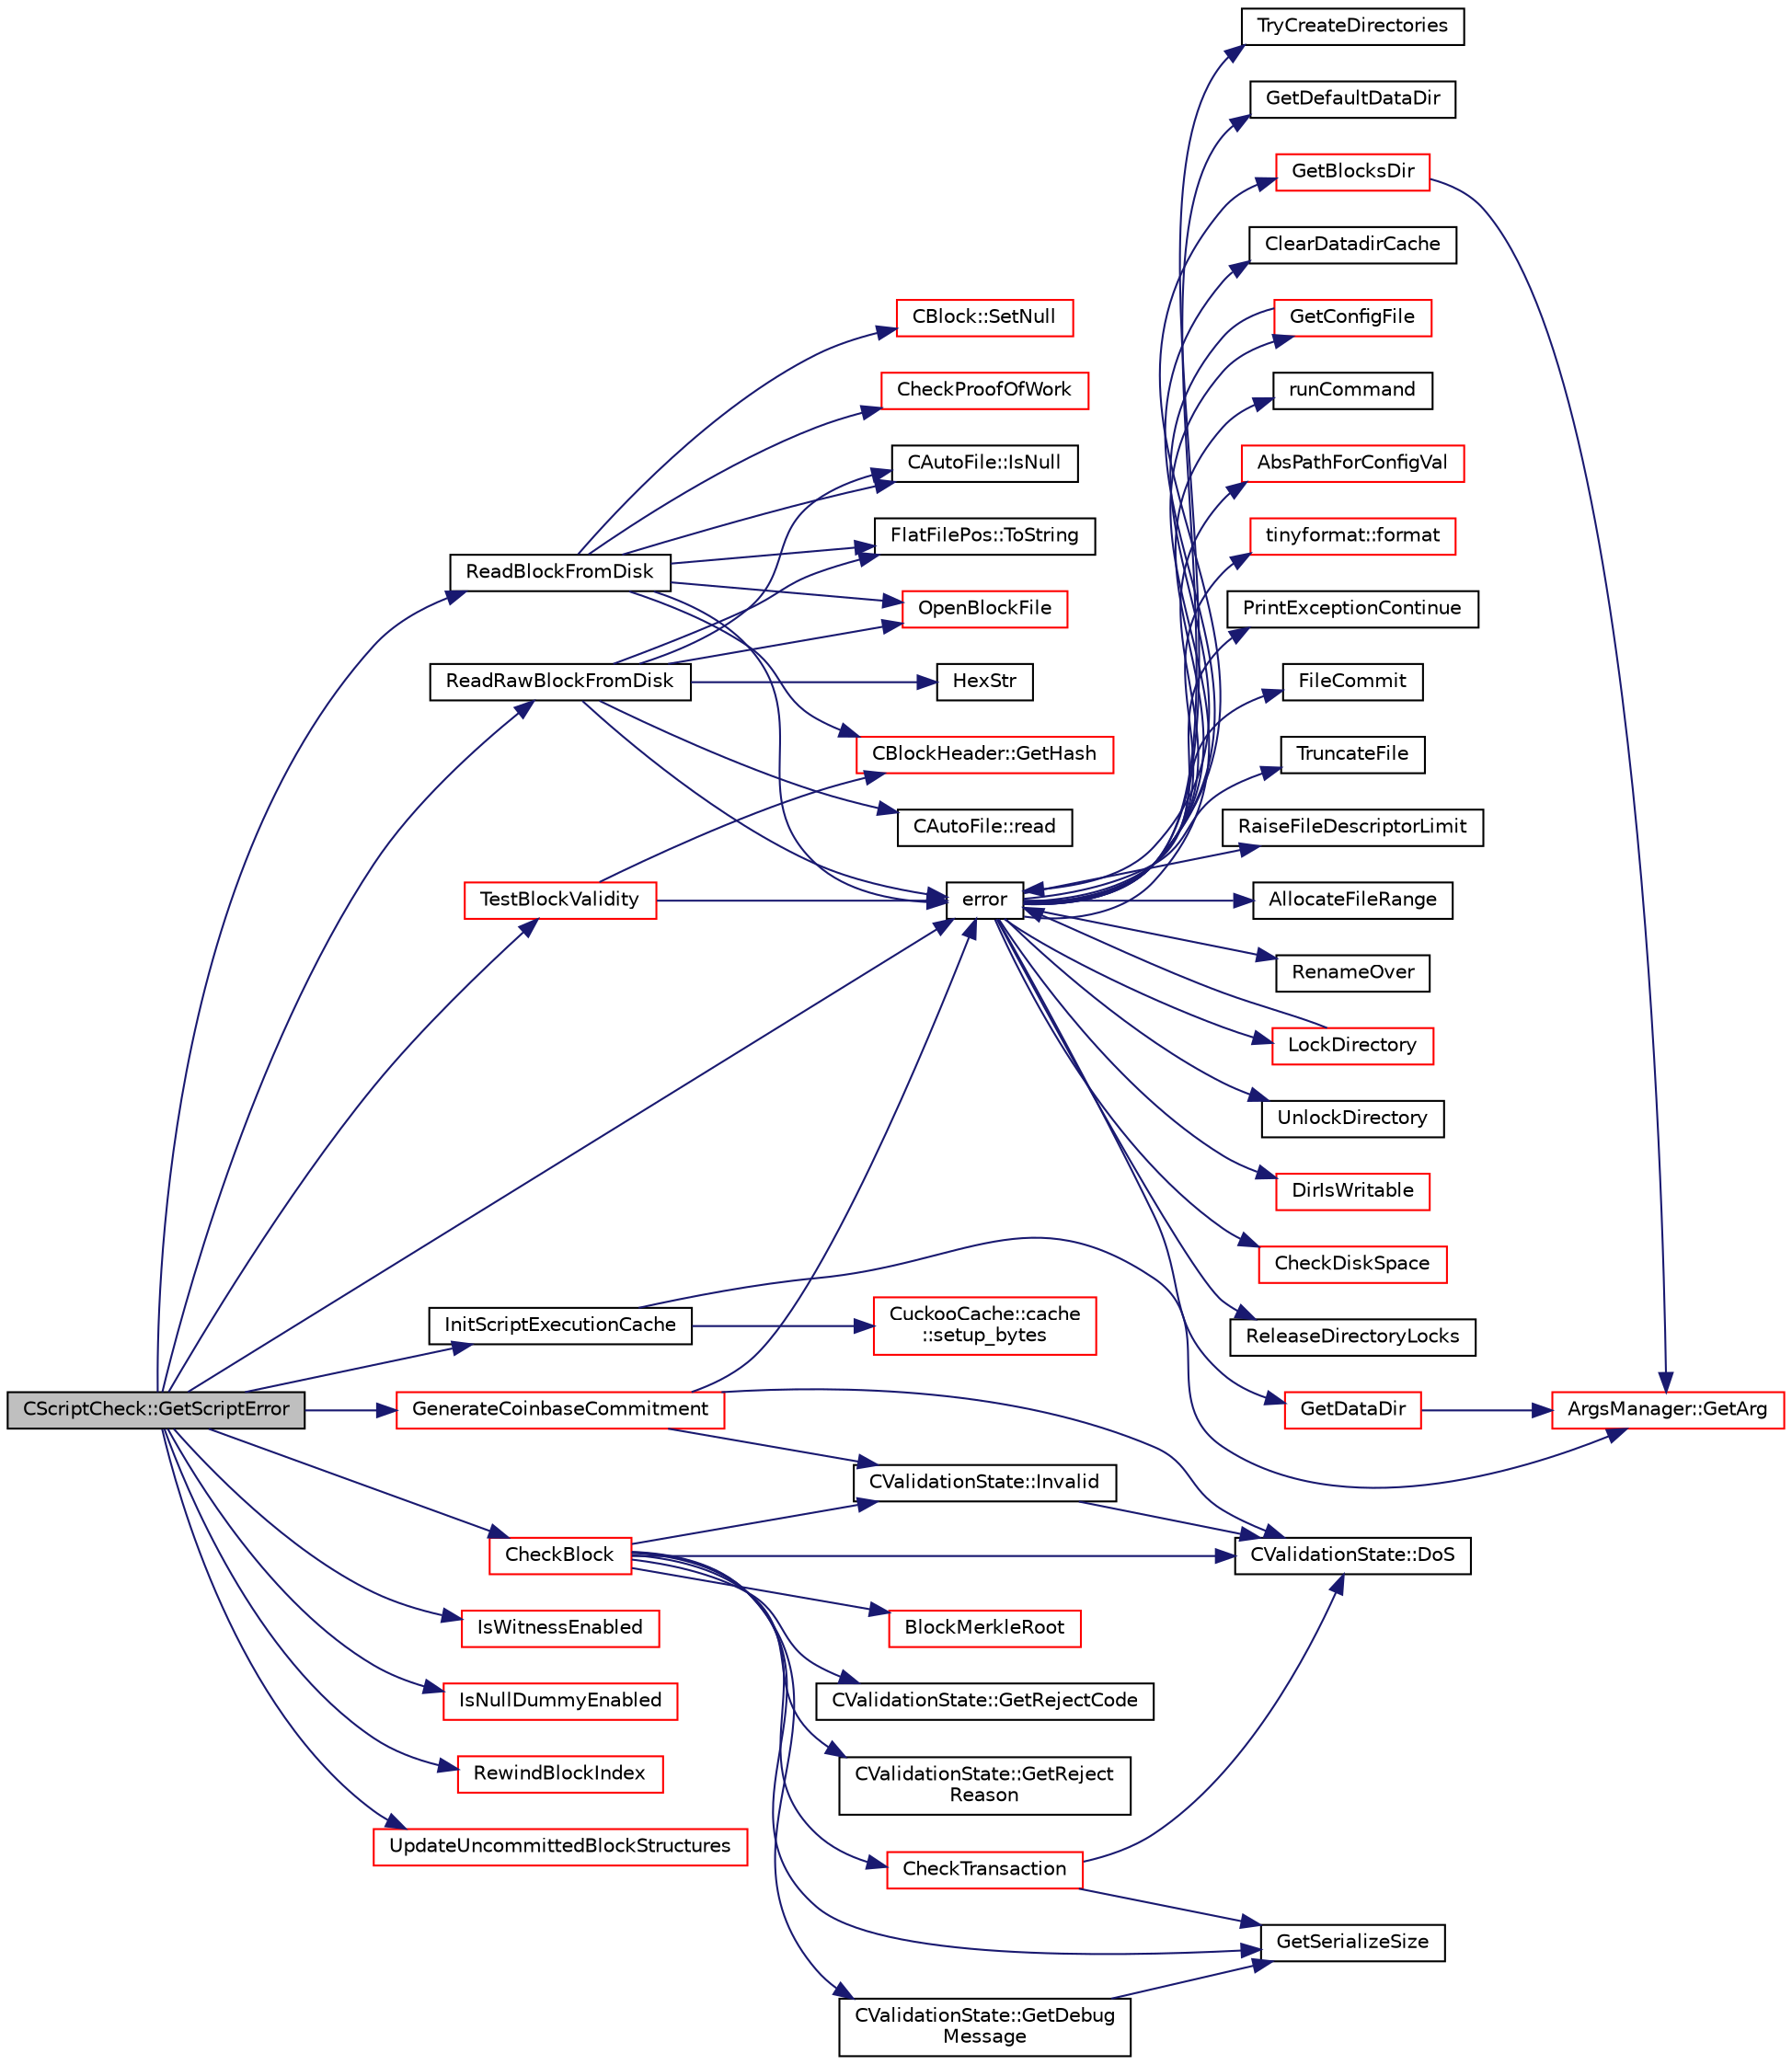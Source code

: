 digraph "CScriptCheck::GetScriptError"
{
  edge [fontname="Helvetica",fontsize="10",labelfontname="Helvetica",labelfontsize="10"];
  node [fontname="Helvetica",fontsize="10",shape=record];
  rankdir="LR";
  Node1 [label="CScriptCheck::GetScriptError",height=0.2,width=0.4,color="black", fillcolor="grey75", style="filled", fontcolor="black"];
  Node1 -> Node2 [color="midnightblue",fontsize="10",style="solid",fontname="Helvetica"];
  Node2 [label="error",height=0.2,width=0.4,color="black", fillcolor="white", style="filled",URL="$system_8h.html#a0605c886f88f190fa6a51ae07ca7558a"];
  Node2 -> Node3 [color="midnightblue",fontsize="10",style="solid",fontname="Helvetica"];
  Node3 [label="tinyformat::format",height=0.2,width=0.4,color="red", fillcolor="white", style="filled",URL="$namespacetinyformat.html#ad784060b98bfd4f1b3089fbb7686a676",tooltip="Format list of arguments to the stream according to given format string. "];
  Node2 -> Node4 [color="midnightblue",fontsize="10",style="solid",fontname="Helvetica"];
  Node4 [label="PrintExceptionContinue",height=0.2,width=0.4,color="black", fillcolor="white", style="filled",URL="$system_8h.html#aaada8c5faa502eb0c33fc01294955db8"];
  Node2 -> Node5 [color="midnightblue",fontsize="10",style="solid",fontname="Helvetica"];
  Node5 [label="FileCommit",height=0.2,width=0.4,color="black", fillcolor="white", style="filled",URL="$system_8h.html#aedd7d9ab25c6cfb8c81a4aaa917b104e"];
  Node2 -> Node6 [color="midnightblue",fontsize="10",style="solid",fontname="Helvetica"];
  Node6 [label="TruncateFile",height=0.2,width=0.4,color="black", fillcolor="white", style="filled",URL="$system_8h.html#acb8d6b822bc1bfa609bf43bbac1a0d44"];
  Node2 -> Node7 [color="midnightblue",fontsize="10",style="solid",fontname="Helvetica"];
  Node7 [label="RaiseFileDescriptorLimit",height=0.2,width=0.4,color="black", fillcolor="white", style="filled",URL="$system_8h.html#a756a5c49a4bb607d16d9842f8f3ede4f",tooltip="this function tries to raise the file descriptor limit to the requested number. "];
  Node2 -> Node8 [color="midnightblue",fontsize="10",style="solid",fontname="Helvetica"];
  Node8 [label="AllocateFileRange",height=0.2,width=0.4,color="black", fillcolor="white", style="filled",URL="$system_8h.html#a91c763bffc49cf7ed8d45cc44870e55c",tooltip="this function tries to make a particular range of a file allocated (corresponding to disk space) it i..."];
  Node2 -> Node9 [color="midnightblue",fontsize="10",style="solid",fontname="Helvetica"];
  Node9 [label="RenameOver",height=0.2,width=0.4,color="black", fillcolor="white", style="filled",URL="$system_8h.html#a579657da2b55b131ecd453bf1b0d2314"];
  Node2 -> Node10 [color="midnightblue",fontsize="10",style="solid",fontname="Helvetica"];
  Node10 [label="LockDirectory",height=0.2,width=0.4,color="red", fillcolor="white", style="filled",URL="$system_8h.html#a9f16e26cc90b17ed75fcbbe7ce75e7c3"];
  Node10 -> Node2 [color="midnightblue",fontsize="10",style="solid",fontname="Helvetica"];
  Node2 -> Node11 [color="midnightblue",fontsize="10",style="solid",fontname="Helvetica"];
  Node11 [label="UnlockDirectory",height=0.2,width=0.4,color="black", fillcolor="white", style="filled",URL="$system_8h.html#a3e9e4ea96c8d168ad5b7d1428780418b"];
  Node2 -> Node12 [color="midnightblue",fontsize="10",style="solid",fontname="Helvetica"];
  Node12 [label="DirIsWritable",height=0.2,width=0.4,color="red", fillcolor="white", style="filled",URL="$system_8h.html#a4d79c90e36d7957a773336ec3d55a842"];
  Node2 -> Node13 [color="midnightblue",fontsize="10",style="solid",fontname="Helvetica"];
  Node13 [label="CheckDiskSpace",height=0.2,width=0.4,color="red", fillcolor="white", style="filled",URL="$system_8h.html#ad3146bd0d098c155f18c731c29814ae9"];
  Node2 -> Node14 [color="midnightblue",fontsize="10",style="solid",fontname="Helvetica"];
  Node14 [label="ReleaseDirectoryLocks",height=0.2,width=0.4,color="black", fillcolor="white", style="filled",URL="$system_8h.html#a851fa89def443bac9d04ddb908cb91bb",tooltip="Release all directory locks. "];
  Node2 -> Node15 [color="midnightblue",fontsize="10",style="solid",fontname="Helvetica"];
  Node15 [label="TryCreateDirectories",height=0.2,width=0.4,color="black", fillcolor="white", style="filled",URL="$system_8h.html#a9042a919d837da9d97311a0c460c597c",tooltip="Ignores exceptions thrown by Boost&#39;s create_directories if the requested directory exists..."];
  Node2 -> Node16 [color="midnightblue",fontsize="10",style="solid",fontname="Helvetica"];
  Node16 [label="GetDefaultDataDir",height=0.2,width=0.4,color="black", fillcolor="white", style="filled",URL="$system_8h.html#a15cb85964fe08c264605537f44570d3c"];
  Node2 -> Node17 [color="midnightblue",fontsize="10",style="solid",fontname="Helvetica"];
  Node17 [label="GetBlocksDir",height=0.2,width=0.4,color="red", fillcolor="white", style="filled",URL="$system_8h.html#ad04024054d5b0cafa53288c7207de4cb"];
  Node17 -> Node18 [color="midnightblue",fontsize="10",style="solid",fontname="Helvetica"];
  Node18 [label="ArgsManager::GetArg",height=0.2,width=0.4,color="red", fillcolor="white", style="filled",URL="$class_args_manager.html#a565c101a8d753ca2d71c7069a9d411c1",tooltip="Return string argument or default value. "];
  Node2 -> Node19 [color="midnightblue",fontsize="10",style="solid",fontname="Helvetica"];
  Node19 [label="GetDataDir",height=0.2,width=0.4,color="red", fillcolor="white", style="filled",URL="$system_8h.html#abb63dfb710832aefb746933af05198d4"];
  Node19 -> Node18 [color="midnightblue",fontsize="10",style="solid",fontname="Helvetica"];
  Node2 -> Node20 [color="midnightblue",fontsize="10",style="solid",fontname="Helvetica"];
  Node20 [label="ClearDatadirCache",height=0.2,width=0.4,color="black", fillcolor="white", style="filled",URL="$system_8h.html#abfb50dfe077aced7591f2aba601f605d"];
  Node2 -> Node21 [color="midnightblue",fontsize="10",style="solid",fontname="Helvetica"];
  Node21 [label="GetConfigFile",height=0.2,width=0.4,color="red", fillcolor="white", style="filled",URL="$system_8h.html#aa634f312705d4811dfa2a5392bddf6cf"];
  Node21 -> Node2 [color="midnightblue",fontsize="10",style="solid",fontname="Helvetica"];
  Node2 -> Node22 [color="midnightblue",fontsize="10",style="solid",fontname="Helvetica"];
  Node22 [label="runCommand",height=0.2,width=0.4,color="black", fillcolor="white", style="filled",URL="$system_8h.html#aa803aa631ab8b4bd79fa9d7b2172bf9a"];
  Node2 -> Node23 [color="midnightblue",fontsize="10",style="solid",fontname="Helvetica"];
  Node23 [label="AbsPathForConfigVal",height=0.2,width=0.4,color="red", fillcolor="white", style="filled",URL="$system_8h.html#a95a1d5584353ab05e85da8b0e8844c95",tooltip="Most paths passed as configuration arguments are treated as relative to the datadir if they are not a..."];
  Node1 -> Node24 [color="midnightblue",fontsize="10",style="solid",fontname="Helvetica"];
  Node24 [label="InitScriptExecutionCache",height=0.2,width=0.4,color="black", fillcolor="white", style="filled",URL="$validation_8h.html#a8404f26b97eec49682f6c6b64a3c8930",tooltip="Initializes the script-execution cache. "];
  Node24 -> Node18 [color="midnightblue",fontsize="10",style="solid",fontname="Helvetica"];
  Node24 -> Node25 [color="midnightblue",fontsize="10",style="solid",fontname="Helvetica"];
  Node25 [label="CuckooCache::cache\l::setup_bytes",height=0.2,width=0.4,color="red", fillcolor="white", style="filled",URL="$class_cuckoo_cache_1_1cache.html#a835c482796c27ae4f3fd5d01173678a3",tooltip="setup_bytes is a convenience function which accounts for internal memory usage when deciding how many..."];
  Node1 -> Node26 [color="midnightblue",fontsize="10",style="solid",fontname="Helvetica"];
  Node26 [label="ReadBlockFromDisk",height=0.2,width=0.4,color="black", fillcolor="white", style="filled",URL="$validation_8h.html#a8d4763871935857a7842b45e717f040f",tooltip="Functions for disk access for blocks. "];
  Node26 -> Node27 [color="midnightblue",fontsize="10",style="solid",fontname="Helvetica"];
  Node27 [label="CBlock::SetNull",height=0.2,width=0.4,color="red", fillcolor="white", style="filled",URL="$class_c_block.html#a0410d7ba8d60679c4cf364b82ffffea5"];
  Node26 -> Node28 [color="midnightblue",fontsize="10",style="solid",fontname="Helvetica"];
  Node28 [label="OpenBlockFile",height=0.2,width=0.4,color="red", fillcolor="white", style="filled",URL="$validation_8cpp.html#aac7e1bb669f3440e23161fe4cb0d5a89",tooltip="Open a block file (blk?????.dat) "];
  Node26 -> Node29 [color="midnightblue",fontsize="10",style="solid",fontname="Helvetica"];
  Node29 [label="CAutoFile::IsNull",height=0.2,width=0.4,color="black", fillcolor="white", style="filled",URL="$class_c_auto_file.html#a78d666b1ef5dff5fd3f4ee33692b6d1d",tooltip="Return true if the wrapped FILE* is nullptr, false otherwise. "];
  Node26 -> Node2 [color="midnightblue",fontsize="10",style="solid",fontname="Helvetica"];
  Node26 -> Node30 [color="midnightblue",fontsize="10",style="solid",fontname="Helvetica"];
  Node30 [label="FlatFilePos::ToString",height=0.2,width=0.4,color="black", fillcolor="white", style="filled",URL="$struct_flat_file_pos.html#ab9288887a48cf6e72f18f7540f66e484"];
  Node26 -> Node31 [color="midnightblue",fontsize="10",style="solid",fontname="Helvetica"];
  Node31 [label="CheckProofOfWork",height=0.2,width=0.4,color="red", fillcolor="white", style="filled",URL="$pow_8cpp.html#a4e1129d7ab72643eb7e830f7f72953d7",tooltip="Check whether a block hash satisfies the proof-of-work requirement specified by nBits. "];
  Node26 -> Node32 [color="midnightblue",fontsize="10",style="solid",fontname="Helvetica"];
  Node32 [label="CBlockHeader::GetHash",height=0.2,width=0.4,color="red", fillcolor="white", style="filled",URL="$class_c_block_header.html#ae1165e54882d364b030fb33673d64dbd"];
  Node1 -> Node33 [color="midnightblue",fontsize="10",style="solid",fontname="Helvetica"];
  Node33 [label="ReadRawBlockFromDisk",height=0.2,width=0.4,color="black", fillcolor="white", style="filled",URL="$validation_8h.html#a82efd42208f8718e10333487085ba497"];
  Node33 -> Node28 [color="midnightblue",fontsize="10",style="solid",fontname="Helvetica"];
  Node33 -> Node29 [color="midnightblue",fontsize="10",style="solid",fontname="Helvetica"];
  Node33 -> Node2 [color="midnightblue",fontsize="10",style="solid",fontname="Helvetica"];
  Node33 -> Node30 [color="midnightblue",fontsize="10",style="solid",fontname="Helvetica"];
  Node33 -> Node34 [color="midnightblue",fontsize="10",style="solid",fontname="Helvetica"];
  Node34 [label="HexStr",height=0.2,width=0.4,color="black", fillcolor="white", style="filled",URL="$strencodings_8h.html#af003e10d5d34c3271ca57ec79059a5ae"];
  Node33 -> Node35 [color="midnightblue",fontsize="10",style="solid",fontname="Helvetica"];
  Node35 [label="CAutoFile::read",height=0.2,width=0.4,color="black", fillcolor="white", style="filled",URL="$class_c_auto_file.html#af91597f349b40be96cb78c8242c26ada"];
  Node1 -> Node36 [color="midnightblue",fontsize="10",style="solid",fontname="Helvetica"];
  Node36 [label="CheckBlock",height=0.2,width=0.4,color="red", fillcolor="white", style="filled",URL="$validation_8h.html#adf3a2eef0a7ce0071f4d00a4ddf26943",tooltip="Functions for validating blocks and updating the block tree. "];
  Node36 -> Node37 [color="midnightblue",fontsize="10",style="solid",fontname="Helvetica"];
  Node37 [label="BlockMerkleRoot",height=0.2,width=0.4,color="red", fillcolor="white", style="filled",URL="$merkle_8cpp.html#aa6eda15268d7ec708195aed9b5d9eab3"];
  Node36 -> Node38 [color="midnightblue",fontsize="10",style="solid",fontname="Helvetica"];
  Node38 [label="CValidationState::DoS",height=0.2,width=0.4,color="black", fillcolor="white", style="filled",URL="$class_c_validation_state.html#a084ab7448f23966f0650d3ca53d0b88a"];
  Node36 -> Node39 [color="midnightblue",fontsize="10",style="solid",fontname="Helvetica"];
  Node39 [label="GetSerializeSize",height=0.2,width=0.4,color="black", fillcolor="white", style="filled",URL="$serialize_8h.html#adb5a4516b4946127a59c79d21efd61ca"];
  Node36 -> Node40 [color="midnightblue",fontsize="10",style="solid",fontname="Helvetica"];
  Node40 [label="CheckTransaction",height=0.2,width=0.4,color="red", fillcolor="white", style="filled",URL="$tx__verify_8cpp.html#ad000b1b0296726ff83196d969a85f37d",tooltip="Transaction validation functions. "];
  Node40 -> Node38 [color="midnightblue",fontsize="10",style="solid",fontname="Helvetica"];
  Node40 -> Node39 [color="midnightblue",fontsize="10",style="solid",fontname="Helvetica"];
  Node36 -> Node41 [color="midnightblue",fontsize="10",style="solid",fontname="Helvetica"];
  Node41 [label="CValidationState::Invalid",height=0.2,width=0.4,color="black", fillcolor="white", style="filled",URL="$class_c_validation_state.html#a1646cea7505a779d16ca77237ec1e621"];
  Node41 -> Node38 [color="midnightblue",fontsize="10",style="solid",fontname="Helvetica"];
  Node36 -> Node42 [color="midnightblue",fontsize="10",style="solid",fontname="Helvetica"];
  Node42 [label="CValidationState::GetRejectCode",height=0.2,width=0.4,color="black", fillcolor="white", style="filled",URL="$class_c_validation_state.html#acd7ebd36b71c43bcbce3a070fbb1dae6"];
  Node36 -> Node43 [color="midnightblue",fontsize="10",style="solid",fontname="Helvetica"];
  Node43 [label="CValidationState::GetReject\lReason",height=0.2,width=0.4,color="black", fillcolor="white", style="filled",URL="$class_c_validation_state.html#a2e7ea577adfdf90aaff44ad0fa16adde"];
  Node36 -> Node44 [color="midnightblue",fontsize="10",style="solid",fontname="Helvetica"];
  Node44 [label="CValidationState::GetDebug\lMessage",height=0.2,width=0.4,color="black", fillcolor="white", style="filled",URL="$class_c_validation_state.html#a38ff914b43901ed05654c0ac44f7e335"];
  Node44 -> Node39 [color="midnightblue",fontsize="10",style="solid",fontname="Helvetica"];
  Node1 -> Node45 [color="midnightblue",fontsize="10",style="solid",fontname="Helvetica"];
  Node45 [label="TestBlockValidity",height=0.2,width=0.4,color="red", fillcolor="white", style="filled",URL="$validation_8h.html#a0ec350d618710819b35262406646a0ab",tooltip="Check a block is completely valid from start to finish (only works on top of our current best block) ..."];
  Node45 -> Node32 [color="midnightblue",fontsize="10",style="solid",fontname="Helvetica"];
  Node45 -> Node2 [color="midnightblue",fontsize="10",style="solid",fontname="Helvetica"];
  Node1 -> Node46 [color="midnightblue",fontsize="10",style="solid",fontname="Helvetica"];
  Node46 [label="IsWitnessEnabled",height=0.2,width=0.4,color="red", fillcolor="white", style="filled",URL="$validation_8h.html#acb0226867d001d0edd267f2e4842bace",tooltip="Check whether witness commitments are required for block. "];
  Node1 -> Node47 [color="midnightblue",fontsize="10",style="solid",fontname="Helvetica"];
  Node47 [label="IsNullDummyEnabled",height=0.2,width=0.4,color="red", fillcolor="white", style="filled",URL="$validation_8h.html#a8899f96dadbd8ad0aa9dac93a5ba9e32",tooltip="Check whether NULLDUMMY (BIP 147) has activated. "];
  Node1 -> Node48 [color="midnightblue",fontsize="10",style="solid",fontname="Helvetica"];
  Node48 [label="RewindBlockIndex",height=0.2,width=0.4,color="red", fillcolor="white", style="filled",URL="$validation_8h.html#a2e51de180124822c526ac8f82777fa32",tooltip="When there are blocks in the active chain with missing data, rewind the chainstate and remove them fr..."];
  Node1 -> Node49 [color="midnightblue",fontsize="10",style="solid",fontname="Helvetica"];
  Node49 [label="UpdateUncommittedBlockStructures",height=0.2,width=0.4,color="red", fillcolor="white", style="filled",URL="$validation_8h.html#a916ce43a2b2658298882c4eb461d1110",tooltip="Update uncommitted block structures (currently: only the witness reserved value). ..."];
  Node1 -> Node50 [color="midnightblue",fontsize="10",style="solid",fontname="Helvetica"];
  Node50 [label="GenerateCoinbaseCommitment",height=0.2,width=0.4,color="red", fillcolor="white", style="filled",URL="$validation_8h.html#a743ca389dc886ef8ec875ce8d08ec97e",tooltip="Produce the necessary coinbase commitment for a block (modifies the hash, don&#39;t call for mined blocks..."];
  Node50 -> Node38 [color="midnightblue",fontsize="10",style="solid",fontname="Helvetica"];
  Node50 -> Node2 [color="midnightblue",fontsize="10",style="solid",fontname="Helvetica"];
  Node50 -> Node41 [color="midnightblue",fontsize="10",style="solid",fontname="Helvetica"];
}
